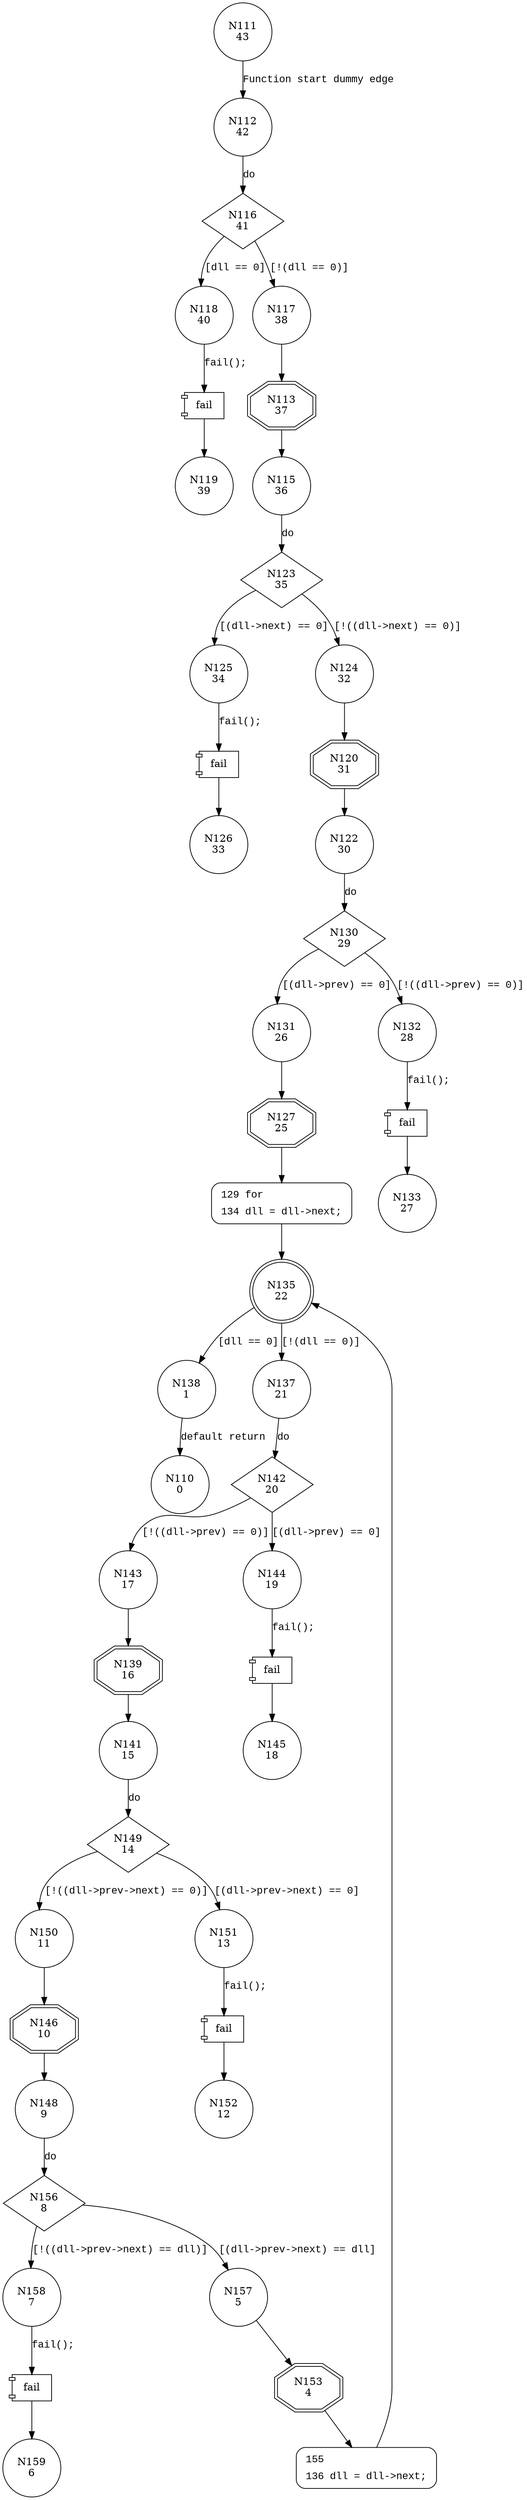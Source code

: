digraph inspect_base {
111 [shape="circle" label="N111\n43"]
112 [shape="circle" label="N112\n42"]
116 [shape="diamond" label="N116\n41"]
118 [shape="circle" label="N118\n40"]
117 [shape="circle" label="N117\n38"]
113 [shape="doubleoctagon" label="N113\n37"]
115 [shape="circle" label="N115\n36"]
123 [shape="diamond" label="N123\n35"]
125 [shape="circle" label="N125\n34"]
124 [shape="circle" label="N124\n32"]
120 [shape="doubleoctagon" label="N120\n31"]
122 [shape="circle" label="N122\n30"]
130 [shape="diamond" label="N130\n29"]
131 [shape="circle" label="N131\n26"]
132 [shape="circle" label="N132\n28"]
133 [shape="circle" label="N133\n27"]
127 [shape="doubleoctagon" label="N127\n25"]
129 [shape="circle" label="N129\n24"]
135 [shape="doublecircle" label="N135\n22"]
138 [shape="circle" label="N138\n1"]
137 [shape="circle" label="N137\n21"]
142 [shape="diamond" label="N142\n20"]
144 [shape="circle" label="N144\n19"]
143 [shape="circle" label="N143\n17"]
139 [shape="doubleoctagon" label="N139\n16"]
141 [shape="circle" label="N141\n15"]
149 [shape="diamond" label="N149\n14"]
151 [shape="circle" label="N151\n13"]
150 [shape="circle" label="N150\n11"]
146 [shape="doubleoctagon" label="N146\n10"]
148 [shape="circle" label="N148\n9"]
156 [shape="diamond" label="N156\n8"]
157 [shape="circle" label="N157\n5"]
158 [shape="circle" label="N158\n7"]
159 [shape="circle" label="N159\n6"]
153 [shape="doubleoctagon" label="N153\n4"]
155 [shape="circle" label="N155\n3"]
152 [shape="circle" label="N152\n12"]
145 [shape="circle" label="N145\n18"]
126 [shape="circle" label="N126\n33"]
119 [shape="circle" label="N119\n39"]
110 [shape="circle" label="N110\n0"]
129 [style="filled,bold" penwidth="1" fillcolor="white" fontname="Courier New" shape="Mrecord" label=<<table border="0" cellborder="0" cellpadding="3" bgcolor="white"><tr><td align="right">129</td><td align="left">for</td></tr><tr><td align="right">134</td><td align="left">dll = dll-&gt;next;</td></tr></table>>]
129 -> 135[label=""]
155 [style="filled,bold" penwidth="1" fillcolor="white" fontname="Courier New" shape="Mrecord" label=<<table border="0" cellborder="0" cellpadding="3" bgcolor="white"><tr><td align="right">155</td><td align="left"></td></tr><tr><td align="right">136</td><td align="left">dll = dll-&gt;next;</td></tr></table>>]
155 -> 135[label=""]
111 -> 112 [label="Function start dummy edge" fontname="Courier New"]
116 -> 118 [label="[dll == 0]" fontname="Courier New"]
116 -> 117 [label="[!(dll == 0)]" fontname="Courier New"]
113 -> 115 [label="" fontname="Courier New"]
123 -> 125 [label="[(dll->next) == 0]" fontname="Courier New"]
123 -> 124 [label="[!((dll->next) == 0)]" fontname="Courier New"]
120 -> 122 [label="" fontname="Courier New"]
130 -> 131 [label="[(dll->prev) == 0]" fontname="Courier New"]
130 -> 132 [label="[!((dll->prev) == 0)]" fontname="Courier New"]
100013 [shape="component" label="fail"]
132 -> 100013 [label="fail();" fontname="Courier New"]
100013 -> 133 [label="" fontname="Courier New"]
127 -> 129 [label="" fontname="Courier New"]
135 -> 138 [label="[dll == 0]" fontname="Courier New"]
135 -> 137 [label="[!(dll == 0)]" fontname="Courier New"]
142 -> 144 [label="[(dll->prev) == 0]" fontname="Courier New"]
142 -> 143 [label="[!((dll->prev) == 0)]" fontname="Courier New"]
139 -> 141 [label="" fontname="Courier New"]
149 -> 151 [label="[(dll->prev->next) == 0]" fontname="Courier New"]
149 -> 150 [label="[!((dll->prev->next) == 0)]" fontname="Courier New"]
146 -> 148 [label="" fontname="Courier New"]
156 -> 157 [label="[(dll->prev->next) == dll]" fontname="Courier New"]
156 -> 158 [label="[!((dll->prev->next) == dll)]" fontname="Courier New"]
100014 [shape="component" label="fail"]
158 -> 100014 [label="fail();" fontname="Courier New"]
100014 -> 159 [label="" fontname="Courier New"]
153 -> 155 [label="" fontname="Courier New"]
100015 [shape="component" label="fail"]
151 -> 100015 [label="fail();" fontname="Courier New"]
100015 -> 152 [label="" fontname="Courier New"]
100016 [shape="component" label="fail"]
144 -> 100016 [label="fail();" fontname="Courier New"]
100016 -> 145 [label="" fontname="Courier New"]
100017 [shape="component" label="fail"]
125 -> 100017 [label="fail();" fontname="Courier New"]
100017 -> 126 [label="" fontname="Courier New"]
100018 [shape="component" label="fail"]
118 -> 100018 [label="fail();" fontname="Courier New"]
100018 -> 119 [label="" fontname="Courier New"]
112 -> 116 [label="do" fontname="Courier New"]
117 -> 113 [label="" fontname="Courier New"]
115 -> 123 [label="do" fontname="Courier New"]
124 -> 120 [label="" fontname="Courier New"]
122 -> 130 [label="do" fontname="Courier New"]
131 -> 127 [label="" fontname="Courier New"]
137 -> 142 [label="do" fontname="Courier New"]
143 -> 139 [label="" fontname="Courier New"]
141 -> 149 [label="do" fontname="Courier New"]
150 -> 146 [label="" fontname="Courier New"]
148 -> 156 [label="do" fontname="Courier New"]
157 -> 153 [label="" fontname="Courier New"]
138 -> 110 [label="default return" fontname="Courier New"]
}